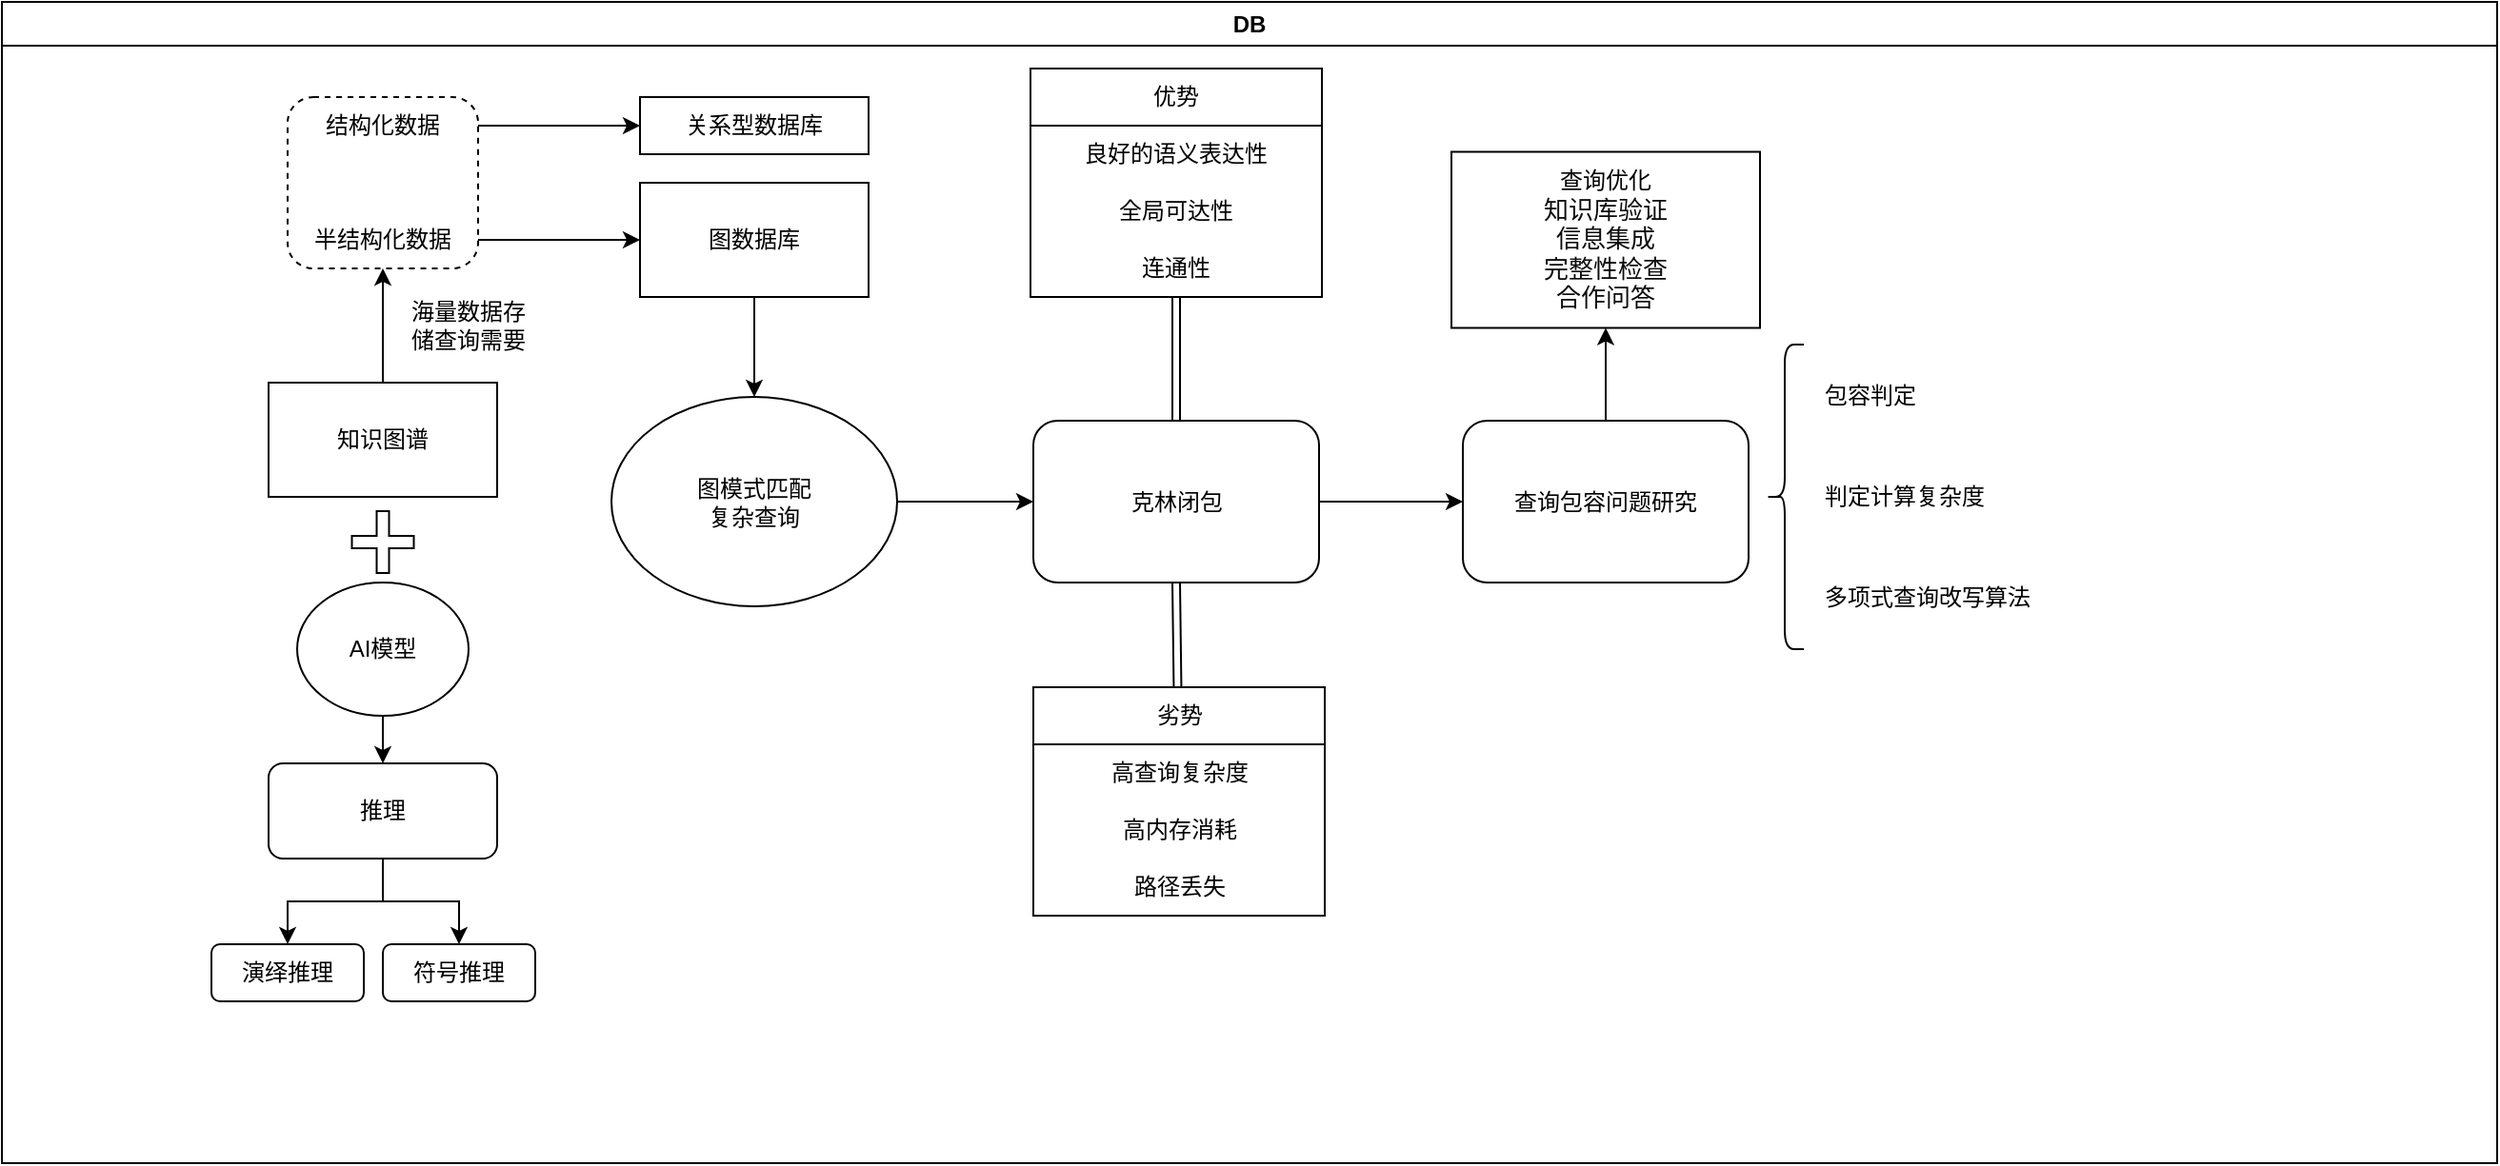 <mxfile version="26.0.16">
  <diagram name="第 1 页" id="YGkIGhc8p6K3rBfSbEaT">
    <mxGraphModel dx="1434" dy="746" grid="1" gridSize="10" guides="1" tooltips="1" connect="1" arrows="1" fold="1" page="1" pageScale="1" pageWidth="827" pageHeight="1169" math="0" shadow="0">
      <root>
        <mxCell id="0" />
        <mxCell id="1" parent="0" />
        <mxCell id="_HnQ62RtuMs_b8dpjfm0-2" value="DB" style="swimlane;whiteSpace=wrap;html=1;align=center;" parent="1" vertex="1">
          <mxGeometry x="40" y="60" width="1310" height="610" as="geometry" />
        </mxCell>
        <mxCell id="_HnQ62RtuMs_b8dpjfm0-14" style="edgeStyle=orthogonalEdgeStyle;rounded=0;orthogonalLoop=1;jettySize=auto;html=1;entryX=0;entryY=0.5;entryDx=0;entryDy=0;" parent="_HnQ62RtuMs_b8dpjfm0-2" source="_HnQ62RtuMs_b8dpjfm0-10" target="_HnQ62RtuMs_b8dpjfm0-12" edge="1">
          <mxGeometry relative="1" as="geometry" />
        </mxCell>
        <mxCell id="_HnQ62RtuMs_b8dpjfm0-10" value="结构化数据" style="text;html=1;align=center;verticalAlign=middle;whiteSpace=wrap;rounded=0;" parent="_HnQ62RtuMs_b8dpjfm0-2" vertex="1">
          <mxGeometry x="150" y="50" width="100" height="30" as="geometry" />
        </mxCell>
        <mxCell id="_HnQ62RtuMs_b8dpjfm0-16" style="edgeStyle=orthogonalEdgeStyle;rounded=0;orthogonalLoop=1;jettySize=auto;html=1;entryX=0;entryY=0.5;entryDx=0;entryDy=0;" parent="_HnQ62RtuMs_b8dpjfm0-2" source="_HnQ62RtuMs_b8dpjfm0-11" target="_HnQ62RtuMs_b8dpjfm0-15" edge="1">
          <mxGeometry relative="1" as="geometry" />
        </mxCell>
        <mxCell id="_HnQ62RtuMs_b8dpjfm0-11" value="半结构化数据" style="text;html=1;align=center;verticalAlign=middle;whiteSpace=wrap;rounded=0;" parent="_HnQ62RtuMs_b8dpjfm0-2" vertex="1">
          <mxGeometry x="150" y="110" width="100" height="30" as="geometry" />
        </mxCell>
        <mxCell id="_HnQ62RtuMs_b8dpjfm0-12" value="关系型数据库" style="rounded=0;whiteSpace=wrap;html=1;" parent="_HnQ62RtuMs_b8dpjfm0-2" vertex="1">
          <mxGeometry x="335" y="50" width="120" height="30" as="geometry" />
        </mxCell>
        <mxCell id="_HnQ62RtuMs_b8dpjfm0-18" style="edgeStyle=orthogonalEdgeStyle;rounded=0;orthogonalLoop=1;jettySize=auto;html=1;exitX=0.5;exitY=1;exitDx=0;exitDy=0;entryX=0.5;entryY=0;entryDx=0;entryDy=0;" parent="_HnQ62RtuMs_b8dpjfm0-2" source="_HnQ62RtuMs_b8dpjfm0-15" target="_HnQ62RtuMs_b8dpjfm0-17" edge="1">
          <mxGeometry relative="1" as="geometry" />
        </mxCell>
        <mxCell id="_HnQ62RtuMs_b8dpjfm0-15" value="图数据库" style="rounded=0;whiteSpace=wrap;html=1;" parent="_HnQ62RtuMs_b8dpjfm0-2" vertex="1">
          <mxGeometry x="335" y="95" width="120" height="60" as="geometry" />
        </mxCell>
        <mxCell id="_HnQ62RtuMs_b8dpjfm0-41" style="edgeStyle=orthogonalEdgeStyle;rounded=0;orthogonalLoop=1;jettySize=auto;html=1;" parent="_HnQ62RtuMs_b8dpjfm0-2" source="_HnQ62RtuMs_b8dpjfm0-17" target="_HnQ62RtuMs_b8dpjfm0-40" edge="1">
          <mxGeometry relative="1" as="geometry" />
        </mxCell>
        <mxCell id="_HnQ62RtuMs_b8dpjfm0-17" value="图模式匹配&lt;div&gt;复杂查询&lt;/div&gt;" style="ellipse;whiteSpace=wrap;html=1;" parent="_HnQ62RtuMs_b8dpjfm0-2" vertex="1">
          <mxGeometry x="320" y="207.5" width="150" height="110" as="geometry" />
        </mxCell>
        <mxCell id="zigF3cxAyDVax6BtE3_u-11" style="edgeStyle=orthogonalEdgeStyle;rounded=0;orthogonalLoop=1;jettySize=auto;html=1;entryX=0;entryY=0.5;entryDx=0;entryDy=0;" edge="1" parent="_HnQ62RtuMs_b8dpjfm0-2" source="_HnQ62RtuMs_b8dpjfm0-40" target="zigF3cxAyDVax6BtE3_u-10">
          <mxGeometry relative="1" as="geometry" />
        </mxCell>
        <mxCell id="_HnQ62RtuMs_b8dpjfm0-40" value="克林闭包" style="rounded=1;whiteSpace=wrap;html=1;" parent="_HnQ62RtuMs_b8dpjfm0-2" vertex="1">
          <mxGeometry x="541.5" y="220" width="150" height="85" as="geometry" />
        </mxCell>
        <mxCell id="_HnQ62RtuMs_b8dpjfm0-84" value="" style="edgeStyle=orthogonalEdgeStyle;rounded=0;orthogonalLoop=1;jettySize=auto;html=1;shape=link;" parent="_HnQ62RtuMs_b8dpjfm0-2" source="_HnQ62RtuMs_b8dpjfm0-50" target="_HnQ62RtuMs_b8dpjfm0-40" edge="1">
          <mxGeometry relative="1" as="geometry" />
        </mxCell>
        <mxCell id="_HnQ62RtuMs_b8dpjfm0-50" value="优势" style="swimlane;fontStyle=0;childLayout=stackLayout;horizontal=1;startSize=30;horizontalStack=0;resizeParent=1;resizeParentMax=0;resizeLast=0;collapsible=1;marginBottom=0;whiteSpace=wrap;html=1;" parent="_HnQ62RtuMs_b8dpjfm0-2" vertex="1">
          <mxGeometry x="540" y="35" width="153" height="120" as="geometry" />
        </mxCell>
        <mxCell id="_HnQ62RtuMs_b8dpjfm0-51" value="良好的语义表达性" style="text;strokeColor=none;fillColor=none;align=center;verticalAlign=middle;spacingLeft=4;spacingRight=4;overflow=hidden;points=[[0,0.5],[1,0.5]];portConstraint=eastwest;rotatable=0;whiteSpace=wrap;html=1;" parent="_HnQ62RtuMs_b8dpjfm0-50" vertex="1">
          <mxGeometry y="30" width="153" height="30" as="geometry" />
        </mxCell>
        <mxCell id="_HnQ62RtuMs_b8dpjfm0-52" value="全局可达性" style="text;strokeColor=none;fillColor=none;align=center;verticalAlign=middle;spacingLeft=4;spacingRight=4;overflow=hidden;points=[[0,0.5],[1,0.5]];portConstraint=eastwest;rotatable=0;whiteSpace=wrap;html=1;" parent="_HnQ62RtuMs_b8dpjfm0-50" vertex="1">
          <mxGeometry y="60" width="153" height="30" as="geometry" />
        </mxCell>
        <mxCell id="_HnQ62RtuMs_b8dpjfm0-53" value="连通性" style="text;strokeColor=none;fillColor=none;align=center;verticalAlign=middle;spacingLeft=4;spacingRight=4;overflow=hidden;points=[[0,0.5],[1,0.5]];portConstraint=eastwest;rotatable=0;whiteSpace=wrap;html=1;" parent="_HnQ62RtuMs_b8dpjfm0-50" vertex="1">
          <mxGeometry y="90" width="153" height="30" as="geometry" />
        </mxCell>
        <mxCell id="_HnQ62RtuMs_b8dpjfm0-85" style="rounded=0;orthogonalLoop=1;jettySize=auto;html=1;entryX=0.5;entryY=1;entryDx=0;entryDy=0;shape=link;" parent="_HnQ62RtuMs_b8dpjfm0-2" source="_HnQ62RtuMs_b8dpjfm0-69" target="_HnQ62RtuMs_b8dpjfm0-40" edge="1">
          <mxGeometry relative="1" as="geometry" />
        </mxCell>
        <mxCell id="_HnQ62RtuMs_b8dpjfm0-69" value="劣势" style="swimlane;fontStyle=0;childLayout=stackLayout;horizontal=1;startSize=30;horizontalStack=0;resizeParent=1;resizeParentMax=0;resizeLast=0;collapsible=1;marginBottom=0;whiteSpace=wrap;html=1;" parent="_HnQ62RtuMs_b8dpjfm0-2" vertex="1">
          <mxGeometry x="541.5" y="360" width="153" height="120" as="geometry" />
        </mxCell>
        <mxCell id="_HnQ62RtuMs_b8dpjfm0-70" value="高查询复杂度" style="text;strokeColor=none;fillColor=none;align=center;verticalAlign=middle;spacingLeft=4;spacingRight=4;overflow=hidden;points=[[0,0.5],[1,0.5]];portConstraint=eastwest;rotatable=0;whiteSpace=wrap;html=1;" parent="_HnQ62RtuMs_b8dpjfm0-69" vertex="1">
          <mxGeometry y="30" width="153" height="30" as="geometry" />
        </mxCell>
        <mxCell id="_HnQ62RtuMs_b8dpjfm0-72" value="高内存消耗" style="text;strokeColor=none;fillColor=none;align=center;verticalAlign=middle;spacingLeft=4;spacingRight=4;overflow=hidden;points=[[0,0.5],[1,0.5]];portConstraint=eastwest;rotatable=0;whiteSpace=wrap;html=1;" parent="_HnQ62RtuMs_b8dpjfm0-69" vertex="1">
          <mxGeometry y="60" width="153" height="30" as="geometry" />
        </mxCell>
        <mxCell id="_HnQ62RtuMs_b8dpjfm0-71" value="路径丢失" style="text;strokeColor=none;fillColor=none;align=center;verticalAlign=middle;spacingLeft=4;spacingRight=4;overflow=hidden;points=[[0,0.5],[1,0.5]];portConstraint=eastwest;rotatable=0;whiteSpace=wrap;html=1;" parent="_HnQ62RtuMs_b8dpjfm0-69" vertex="1">
          <mxGeometry y="90" width="153" height="30" as="geometry" />
        </mxCell>
        <mxCell id="zigF3cxAyDVax6BtE3_u-5" style="edgeStyle=orthogonalEdgeStyle;rounded=0;orthogonalLoop=1;jettySize=auto;html=1;entryX=0.5;entryY=1;entryDx=0;entryDy=0;" edge="1" parent="_HnQ62RtuMs_b8dpjfm0-2" source="_HnQ62RtuMs_b8dpjfm0-5" target="zigF3cxAyDVax6BtE3_u-4">
          <mxGeometry relative="1" as="geometry" />
        </mxCell>
        <mxCell id="_HnQ62RtuMs_b8dpjfm0-5" value="知识图谱" style="rounded=0;whiteSpace=wrap;html=1;" parent="_HnQ62RtuMs_b8dpjfm0-2" vertex="1">
          <mxGeometry x="140" y="200" width="120" height="60" as="geometry" />
        </mxCell>
        <mxCell id="_HnQ62RtuMs_b8dpjfm0-107" value="海量数据存储查询需要" style="text;html=1;align=center;verticalAlign=middle;whiteSpace=wrap;rounded=0;" parent="_HnQ62RtuMs_b8dpjfm0-2" vertex="1">
          <mxGeometry x="210" y="155" width="70" height="30" as="geometry" />
        </mxCell>
        <mxCell id="zigF3cxAyDVax6BtE3_u-7" style="edgeStyle=orthogonalEdgeStyle;rounded=0;orthogonalLoop=1;jettySize=auto;html=1;entryX=0.5;entryY=0;entryDx=0;entryDy=0;" edge="1" parent="_HnQ62RtuMs_b8dpjfm0-2" source="_HnQ62RtuMs_b8dpjfm0-21" target="_HnQ62RtuMs_b8dpjfm0-25">
          <mxGeometry relative="1" as="geometry" />
        </mxCell>
        <mxCell id="_HnQ62RtuMs_b8dpjfm0-21" value="AI模型" style="ellipse;whiteSpace=wrap;html=1;" parent="_HnQ62RtuMs_b8dpjfm0-2" vertex="1">
          <mxGeometry x="155" y="305" width="90" height="70" as="geometry" />
        </mxCell>
        <mxCell id="zigF3cxAyDVax6BtE3_u-4" value="" style="rounded=1;whiteSpace=wrap;html=1;fillColor=none;strokeColor=default;dashed=1;" vertex="1" parent="_HnQ62RtuMs_b8dpjfm0-2">
          <mxGeometry x="150" y="50" width="100" height="90" as="geometry" />
        </mxCell>
        <mxCell id="zigF3cxAyDVax6BtE3_u-8" style="edgeStyle=orthogonalEdgeStyle;rounded=0;orthogonalLoop=1;jettySize=auto;html=1;entryX=0.5;entryY=0;entryDx=0;entryDy=0;" edge="1" parent="_HnQ62RtuMs_b8dpjfm0-2" source="_HnQ62RtuMs_b8dpjfm0-25" target="_HnQ62RtuMs_b8dpjfm0-28">
          <mxGeometry relative="1" as="geometry" />
        </mxCell>
        <mxCell id="zigF3cxAyDVax6BtE3_u-9" style="edgeStyle=orthogonalEdgeStyle;rounded=0;orthogonalLoop=1;jettySize=auto;html=1;entryX=0.5;entryY=0;entryDx=0;entryDy=0;" edge="1" parent="_HnQ62RtuMs_b8dpjfm0-2" source="_HnQ62RtuMs_b8dpjfm0-25" target="_HnQ62RtuMs_b8dpjfm0-38">
          <mxGeometry relative="1" as="geometry" />
        </mxCell>
        <mxCell id="_HnQ62RtuMs_b8dpjfm0-25" value="推理" style="rounded=1;whiteSpace=wrap;html=1;" parent="_HnQ62RtuMs_b8dpjfm0-2" vertex="1">
          <mxGeometry x="140" y="400" width="120" height="50" as="geometry" />
        </mxCell>
        <mxCell id="_HnQ62RtuMs_b8dpjfm0-28" value="演绎推理" style="rounded=1;whiteSpace=wrap;html=1;" parent="_HnQ62RtuMs_b8dpjfm0-2" vertex="1">
          <mxGeometry x="110" y="495" width="80" height="30" as="geometry" />
        </mxCell>
        <mxCell id="_HnQ62RtuMs_b8dpjfm0-38" value="符号推理" style="rounded=1;whiteSpace=wrap;html=1;" parent="_HnQ62RtuMs_b8dpjfm0-2" vertex="1">
          <mxGeometry x="200" y="495" width="80" height="30" as="geometry" />
        </mxCell>
        <mxCell id="zigF3cxAyDVax6BtE3_u-17" style="edgeStyle=orthogonalEdgeStyle;rounded=0;orthogonalLoop=1;jettySize=auto;html=1;entryX=0.5;entryY=1;entryDx=0;entryDy=0;" edge="1" parent="_HnQ62RtuMs_b8dpjfm0-2" source="zigF3cxAyDVax6BtE3_u-10" target="zigF3cxAyDVax6BtE3_u-16">
          <mxGeometry relative="1" as="geometry" />
        </mxCell>
        <mxCell id="zigF3cxAyDVax6BtE3_u-10" value="查询包容问题研究" style="rounded=1;whiteSpace=wrap;html=1;" vertex="1" parent="_HnQ62RtuMs_b8dpjfm0-2">
          <mxGeometry x="767" y="220" width="150" height="85" as="geometry" />
        </mxCell>
        <mxCell id="zigF3cxAyDVax6BtE3_u-16" value="查询优化&lt;div&gt;&lt;span style=&quot;color: rgba(0, 0, 0, 0.95); font-family: Inter, -apple-system, BlinkMacSystemFont, &amp;quot;Segoe UI&amp;quot;, &amp;quot;SF Pro SC&amp;quot;, &amp;quot;SF Pro Display&amp;quot;, &amp;quot;SF Pro Icons&amp;quot;, &amp;quot;PingFang SC&amp;quot;, &amp;quot;Hiragino Sans GB&amp;quot;, &amp;quot;Microsoft YaHei&amp;quot;, &amp;quot;Helvetica Neue&amp;quot;, Helvetica, Arial, sans-serif; font-size: 13px; text-align: start;&quot;&gt;知识库验证&lt;/span&gt;&lt;/div&gt;&lt;div&gt;&lt;span style=&quot;color: rgba(0, 0, 0, 0.95); font-family: Inter, -apple-system, BlinkMacSystemFont, &amp;quot;Segoe UI&amp;quot;, &amp;quot;SF Pro SC&amp;quot;, &amp;quot;SF Pro Display&amp;quot;, &amp;quot;SF Pro Icons&amp;quot;, &amp;quot;PingFang SC&amp;quot;, &amp;quot;Hiragino Sans GB&amp;quot;, &amp;quot;Microsoft YaHei&amp;quot;, &amp;quot;Helvetica Neue&amp;quot;, Helvetica, Arial, sans-serif; font-size: 13px; text-align: start;&quot;&gt;信息集成&lt;/span&gt;&lt;/div&gt;&lt;div&gt;&lt;span style=&quot;color: rgba(0, 0, 0, 0.95); font-family: Inter, -apple-system, BlinkMacSystemFont, &amp;quot;Segoe UI&amp;quot;, &amp;quot;SF Pro SC&amp;quot;, &amp;quot;SF Pro Display&amp;quot;, &amp;quot;SF Pro Icons&amp;quot;, &amp;quot;PingFang SC&amp;quot;, &amp;quot;Hiragino Sans GB&amp;quot;, &amp;quot;Microsoft YaHei&amp;quot;, &amp;quot;Helvetica Neue&amp;quot;, Helvetica, Arial, sans-serif; font-size: 13px; text-align: start;&quot;&gt;完整性检查&lt;/span&gt;&lt;/div&gt;&lt;div&gt;&lt;span style=&quot;color: rgba(0, 0, 0, 0.95); font-family: Inter, -apple-system, BlinkMacSystemFont, &amp;quot;Segoe UI&amp;quot;, &amp;quot;SF Pro SC&amp;quot;, &amp;quot;SF Pro Display&amp;quot;, &amp;quot;SF Pro Icons&amp;quot;, &amp;quot;PingFang SC&amp;quot;, &amp;quot;Hiragino Sans GB&amp;quot;, &amp;quot;Microsoft YaHei&amp;quot;, &amp;quot;Helvetica Neue&amp;quot;, Helvetica, Arial, sans-serif; font-size: 13px; text-align: start;&quot;&gt;合作问答&lt;/span&gt;&lt;span style=&quot;color: rgba(0, 0, 0, 0.95); font-family: Inter, -apple-system, BlinkMacSystemFont, &amp;quot;Segoe UI&amp;quot;, &amp;quot;SF Pro SC&amp;quot;, &amp;quot;SF Pro Display&amp;quot;, &amp;quot;SF Pro Icons&amp;quot;, &amp;quot;PingFang SC&amp;quot;, &amp;quot;Hiragino Sans GB&amp;quot;, &amp;quot;Microsoft YaHei&amp;quot;, &amp;quot;Helvetica Neue&amp;quot;, Helvetica, Arial, sans-serif; font-size: 13px; text-align: start;&quot;&gt;&lt;/span&gt;&lt;/div&gt;" style="rounded=0;whiteSpace=wrap;html=1;" vertex="1" parent="_HnQ62RtuMs_b8dpjfm0-2">
          <mxGeometry x="761" y="78.75" width="162" height="92.5" as="geometry" />
        </mxCell>
        <mxCell id="zigF3cxAyDVax6BtE3_u-19" value="" style="shape=curlyBracket;whiteSpace=wrap;html=1;rounded=1;labelPosition=left;verticalLabelPosition=middle;align=right;verticalAlign=middle;" vertex="1" parent="_HnQ62RtuMs_b8dpjfm0-2">
          <mxGeometry x="926" y="180" width="20" height="160" as="geometry" />
        </mxCell>
        <mxCell id="zigF3cxAyDVax6BtE3_u-45" value="" style="shape=table;startSize=0;container=1;collapsible=0;childLayout=tableLayout;fontSize=11;fillColor=none;strokeColor=none;" vertex="1" parent="_HnQ62RtuMs_b8dpjfm0-2">
          <mxGeometry x="950" y="180" width="170" height="160" as="geometry" />
        </mxCell>
        <mxCell id="zigF3cxAyDVax6BtE3_u-46" value="" style="shape=tableRow;horizontal=0;startSize=0;swimlaneHead=0;swimlaneBody=0;strokeColor=inherit;top=0;left=0;bottom=0;right=0;collapsible=0;dropTarget=0;fillColor=none;points=[[0,0.5],[1,0.5]];portConstraint=eastwest;fontSize=16;" vertex="1" parent="zigF3cxAyDVax6BtE3_u-45">
          <mxGeometry width="170" height="54" as="geometry" />
        </mxCell>
        <mxCell id="zigF3cxAyDVax6BtE3_u-47" value="包容判定" style="shape=partialRectangle;html=1;whiteSpace=wrap;connectable=0;strokeColor=inherit;overflow=hidden;fillColor=none;top=0;left=0;bottom=0;right=0;pointerEvents=1;fontSize=12;align=left;spacingLeft=5;" vertex="1" parent="zigF3cxAyDVax6BtE3_u-46">
          <mxGeometry width="170" height="54" as="geometry">
            <mxRectangle width="170" height="54" as="alternateBounds" />
          </mxGeometry>
        </mxCell>
        <mxCell id="zigF3cxAyDVax6BtE3_u-48" value="" style="shape=tableRow;horizontal=0;startSize=0;swimlaneHead=0;swimlaneBody=0;strokeColor=inherit;top=0;left=0;bottom=0;right=0;collapsible=0;dropTarget=0;fillColor=none;points=[[0,0.5],[1,0.5]];portConstraint=eastwest;fontSize=16;" vertex="1" parent="zigF3cxAyDVax6BtE3_u-45">
          <mxGeometry y="54" width="170" height="52" as="geometry" />
        </mxCell>
        <mxCell id="zigF3cxAyDVax6BtE3_u-49" value="判定计算复杂度" style="shape=partialRectangle;html=1;whiteSpace=wrap;connectable=0;strokeColor=inherit;overflow=hidden;fillColor=none;top=0;left=0;bottom=0;right=0;pointerEvents=1;fontSize=12;align=left;spacingLeft=5;" vertex="1" parent="zigF3cxAyDVax6BtE3_u-48">
          <mxGeometry width="170" height="52" as="geometry">
            <mxRectangle width="170" height="52" as="alternateBounds" />
          </mxGeometry>
        </mxCell>
        <mxCell id="zigF3cxAyDVax6BtE3_u-50" value="" style="shape=tableRow;horizontal=0;startSize=0;swimlaneHead=0;swimlaneBody=0;strokeColor=inherit;top=0;left=0;bottom=0;right=0;collapsible=0;dropTarget=0;fillColor=none;points=[[0,0.5],[1,0.5]];portConstraint=eastwest;fontSize=16;" vertex="1" parent="zigF3cxAyDVax6BtE3_u-45">
          <mxGeometry y="106" width="170" height="54" as="geometry" />
        </mxCell>
        <mxCell id="zigF3cxAyDVax6BtE3_u-51" value="多项式查询改写算法" style="shape=partialRectangle;html=1;whiteSpace=wrap;connectable=0;strokeColor=inherit;overflow=hidden;fillColor=none;top=0;left=0;bottom=0;right=0;pointerEvents=1;fontSize=12;align=left;spacingLeft=5;" vertex="1" parent="zigF3cxAyDVax6BtE3_u-50">
          <mxGeometry width="170" height="54" as="geometry">
            <mxRectangle width="170" height="54" as="alternateBounds" />
          </mxGeometry>
        </mxCell>
        <mxCell id="zigF3cxAyDVax6BtE3_u-54" value="" style="shape=cross;whiteSpace=wrap;html=1;size=0.2;" vertex="1" parent="_HnQ62RtuMs_b8dpjfm0-2">
          <mxGeometry x="183.75" y="267.5" width="32.5" height="32.5" as="geometry" />
        </mxCell>
      </root>
    </mxGraphModel>
  </diagram>
</mxfile>
